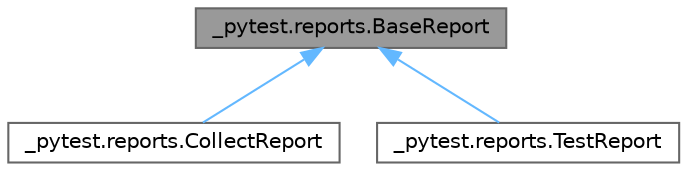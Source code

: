 digraph "_pytest.reports.BaseReport"
{
 // LATEX_PDF_SIZE
  bgcolor="transparent";
  edge [fontname=Helvetica,fontsize=10,labelfontname=Helvetica,labelfontsize=10];
  node [fontname=Helvetica,fontsize=10,shape=box,height=0.2,width=0.4];
  Node1 [id="Node000001",label="_pytest.reports.BaseReport",height=0.2,width=0.4,color="gray40", fillcolor="grey60", style="filled", fontcolor="black",tooltip=" "];
  Node1 -> Node2 [id="edge1_Node000001_Node000002",dir="back",color="steelblue1",style="solid",tooltip=" "];
  Node2 [id="Node000002",label="_pytest.reports.CollectReport",height=0.2,width=0.4,color="gray40", fillcolor="white", style="filled",URL="$class__pytest_1_1reports_1_1CollectReport.html",tooltip=" "];
  Node1 -> Node3 [id="edge2_Node000001_Node000003",dir="back",color="steelblue1",style="solid",tooltip=" "];
  Node3 [id="Node000003",label="_pytest.reports.TestReport",height=0.2,width=0.4,color="gray40", fillcolor="white", style="filled",URL="$class__pytest_1_1reports_1_1TestReport.html",tooltip=" "];
}
